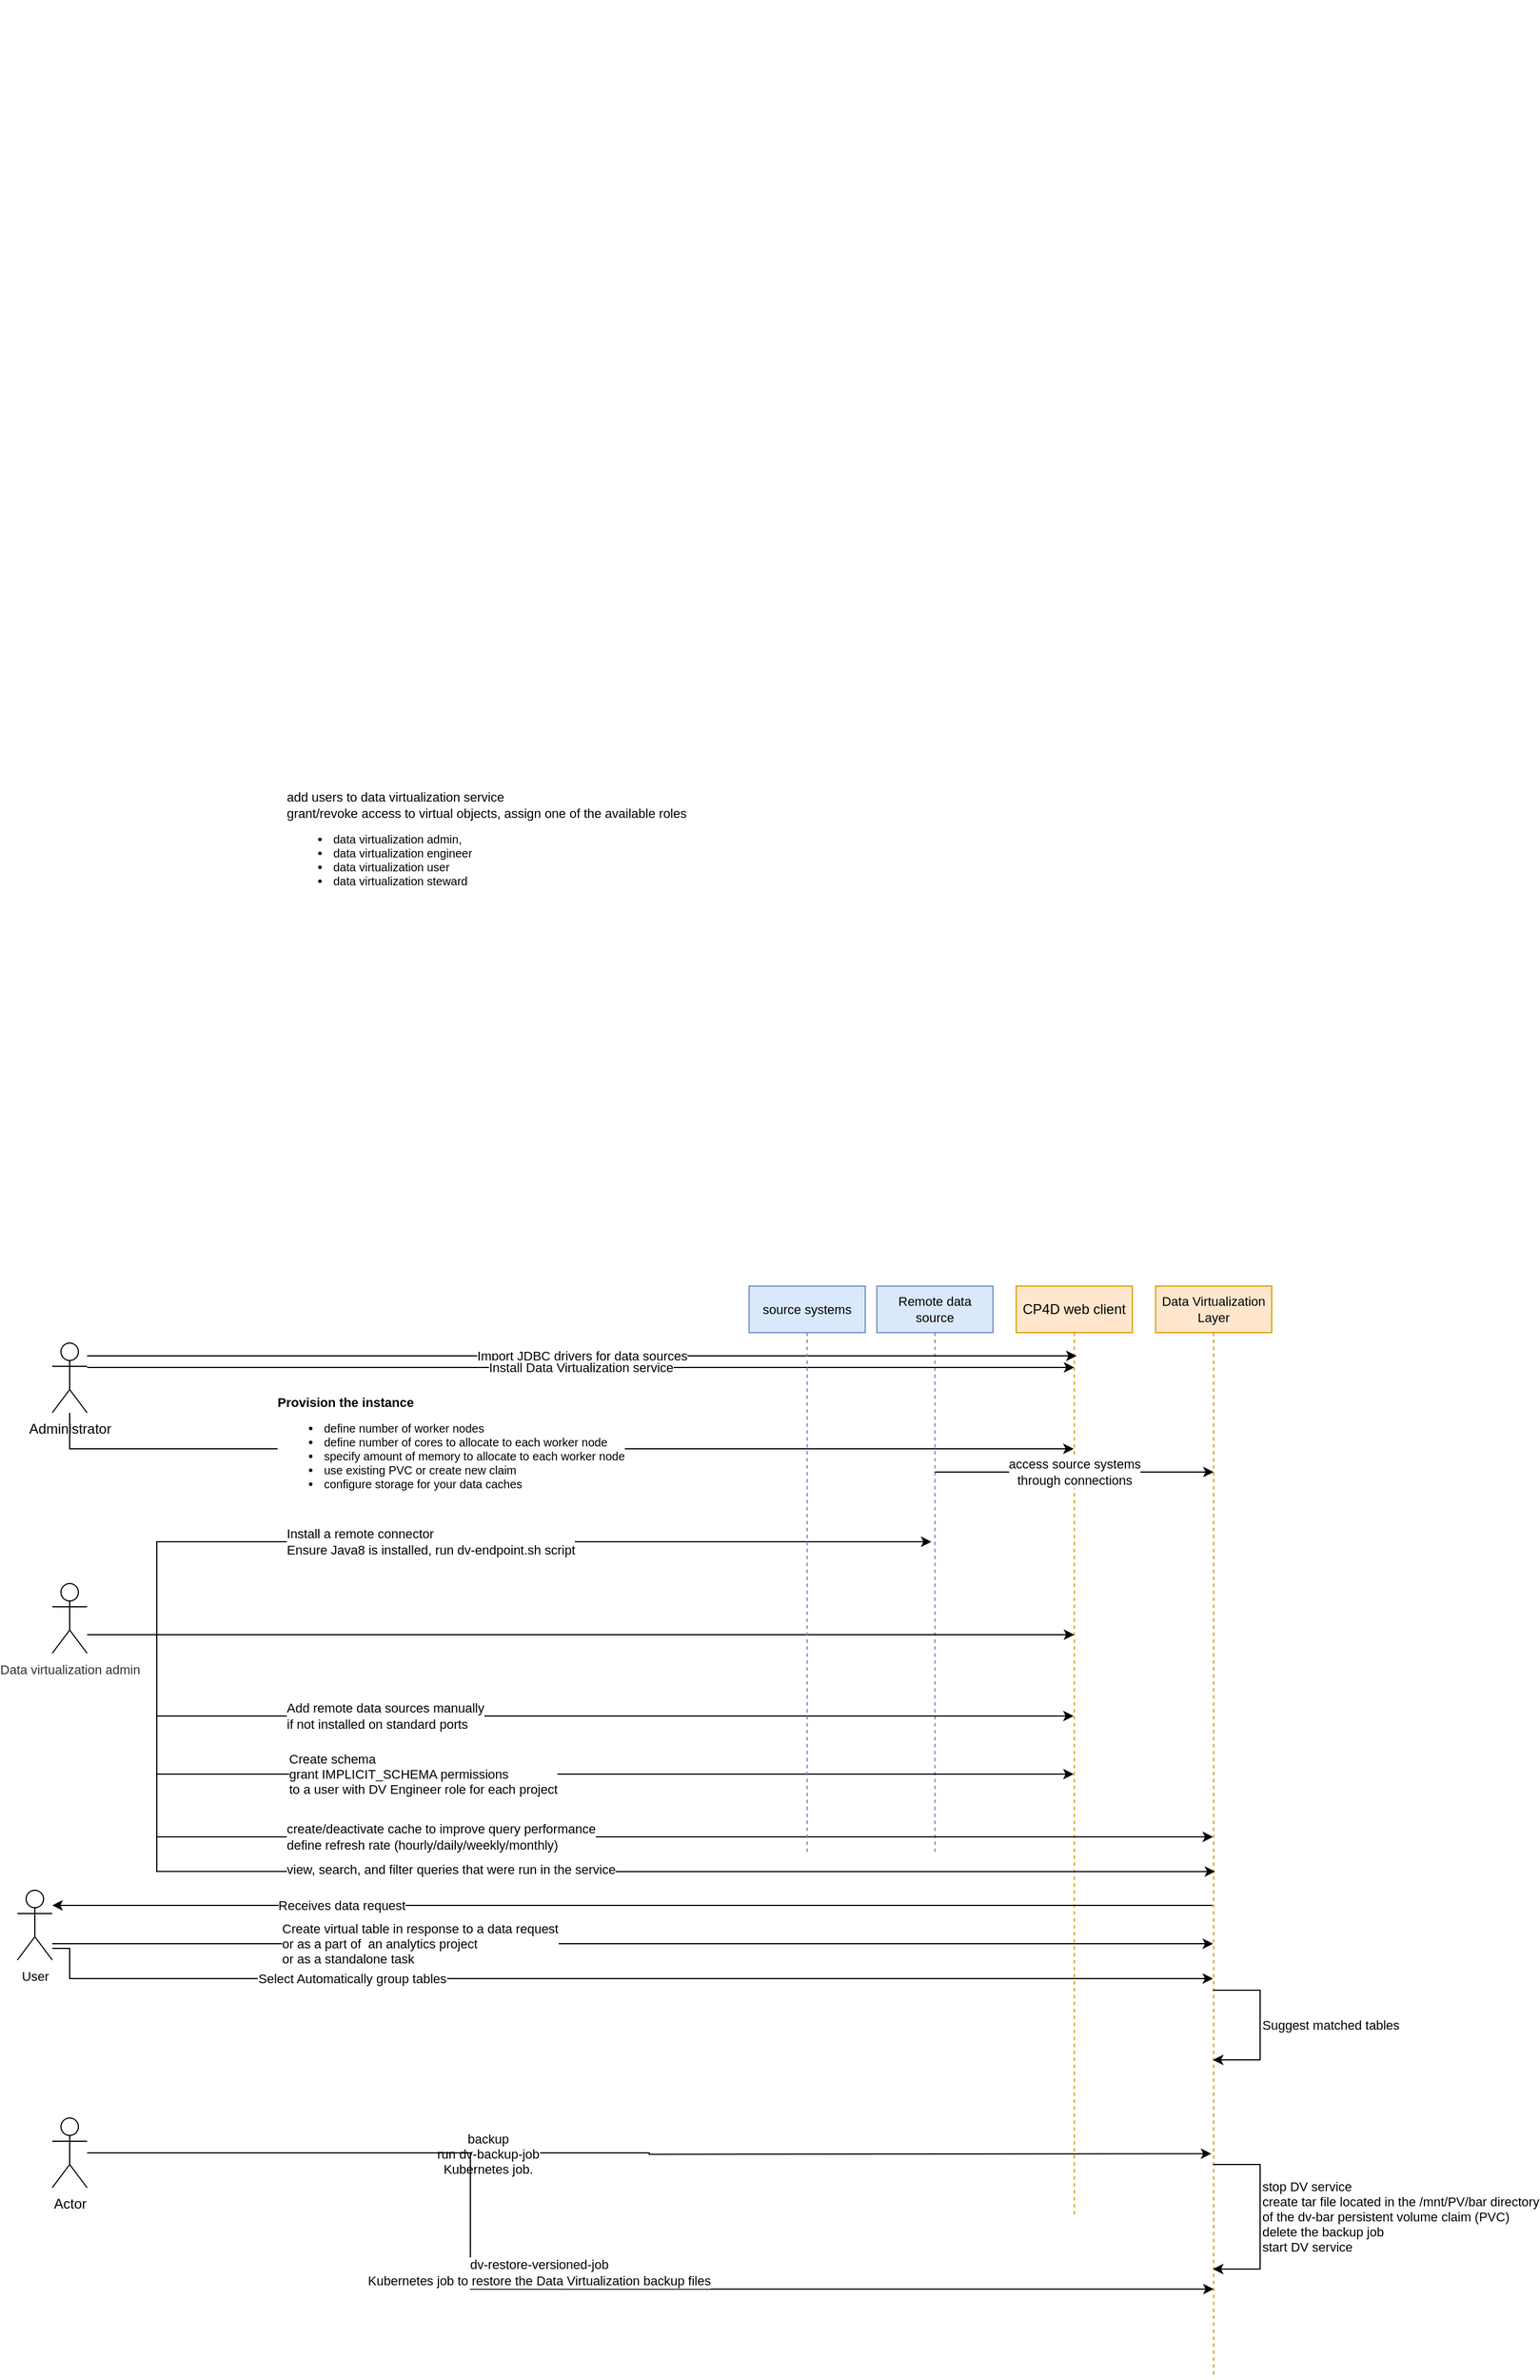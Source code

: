 <mxfile version="13.4.2" type="github">
  <diagram id="DmjefM-3_SJbnNz2ie8g" name="Page-1">
    <mxGraphModel dx="769" dy="394" grid="1" gridSize="10" guides="1" tooltips="1" connect="1" arrows="1" fold="1" page="1" pageScale="1" pageWidth="850" pageHeight="1100" math="0" shadow="0">
      <root>
        <mxCell id="0" />
        <mxCell id="1" parent="0" />
        <mxCell id="h26CRx6ADfj_f1zQn1qs-1" value="CP4D web client" style="shape=umlLifeline;perimeter=lifelinePerimeter;whiteSpace=wrap;html=1;container=1;collapsible=0;recursiveResize=0;outlineConnect=0;fillColor=#ffe6cc;strokeColor=#d79b00;" vertex="1" parent="1">
          <mxGeometry x="1450" y="30" width="100" height="800" as="geometry" />
        </mxCell>
        <mxCell id="h26CRx6ADfj_f1zQn1qs-18" value="Receives data request" style="edgeStyle=orthogonalEdgeStyle;rounded=0;orthogonalLoop=1;jettySize=auto;html=1;" edge="1" parent="1" target="h26CRx6ADfj_f1zQn1qs-7">
          <mxGeometry x="0.503" relative="1" as="geometry">
            <mxPoint x="1619" y="563" as="sourcePoint" />
            <mxPoint x="650" y="530" as="targetPoint" />
            <Array as="points">
              <mxPoint x="630" y="563" />
              <mxPoint x="630" y="563" />
            </Array>
            <mxPoint as="offset" />
          </mxGeometry>
        </mxCell>
        <mxCell id="h26CRx6ADfj_f1zQn1qs-2" value="Data Virtualization Layer" style="shape=umlLifeline;perimeter=lifelinePerimeter;whiteSpace=wrap;html=1;container=1;collapsible=0;recursiveResize=0;outlineConnect=0;fillColor=#ffe6cc;strokeColor=#d79b00;fontSize=11;" vertex="1" parent="1">
          <mxGeometry x="1570" y="30" width="100" height="940" as="geometry" />
        </mxCell>
        <mxCell id="h26CRx6ADfj_f1zQn1qs-3" value="Remote data source" style="shape=umlLifeline;perimeter=lifelinePerimeter;whiteSpace=wrap;html=1;container=1;collapsible=0;recursiveResize=0;outlineConnect=0;fillColor=#dae8fc;strokeColor=#6c8ebf;fontSize=11;" vertex="1" parent="1">
          <mxGeometry x="1330" y="30" width="100" height="490" as="geometry" />
        </mxCell>
        <mxCell id="h26CRx6ADfj_f1zQn1qs-4" value="access source systems &lt;br&gt;through connections" style="edgeStyle=orthogonalEdgeStyle;rounded=0;orthogonalLoop=1;jettySize=auto;html=1;strokeWidth=1;fontSize=11;" edge="1" parent="1" source="h26CRx6ADfj_f1zQn1qs-3">
          <mxGeometry x="0.002" relative="1" as="geometry">
            <Array as="points">
              <mxPoint x="1620" y="190" />
            </Array>
            <mxPoint x="1380" y="170" as="sourcePoint" />
            <mxPoint x="1620" y="190" as="targetPoint" />
            <mxPoint as="offset" />
          </mxGeometry>
        </mxCell>
        <mxCell id="h26CRx6ADfj_f1zQn1qs-6" value="Import JDBC drivers for data sources" style="edgeStyle=orthogonalEdgeStyle;rounded=0;orthogonalLoop=1;jettySize=auto;html=1;" edge="1" parent="1" source="h26CRx6ADfj_f1zQn1qs-5">
          <mxGeometry relative="1" as="geometry">
            <mxPoint x="1502" y="90" as="targetPoint" />
            <Array as="points">
              <mxPoint x="1502" y="90" />
            </Array>
          </mxGeometry>
        </mxCell>
        <mxCell id="h26CRx6ADfj_f1zQn1qs-9" value="Install Data Virtualization service" style="edgeStyle=orthogonalEdgeStyle;rounded=0;orthogonalLoop=1;jettySize=auto;html=1;" edge="1" parent="1" source="h26CRx6ADfj_f1zQn1qs-5">
          <mxGeometry relative="1" as="geometry">
            <mxPoint x="1500" y="100" as="targetPoint" />
            <Array as="points">
              <mxPoint x="1500" y="100" />
            </Array>
          </mxGeometry>
        </mxCell>
        <mxCell id="h26CRx6ADfj_f1zQn1qs-12" value="Install a remote connector&lt;br&gt;Ensure Java8 is installed,&amp;nbsp;&lt;span class=&quot;ph filepath&quot;&gt;run dv-endpoint.sh&amp;nbsp;&lt;/span&gt;script" style="edgeStyle=orthogonalEdgeStyle;rounded=0;orthogonalLoop=1;jettySize=auto;html=1;align=left;" edge="1" parent="1">
          <mxGeometry x="-0.122" relative="1" as="geometry">
            <mxPoint x="956" y="330" as="sourcePoint" />
            <mxPoint x="1377" y="250" as="targetPoint" />
            <Array as="points">
              <mxPoint x="710" y="330" />
              <mxPoint x="710" y="250" />
              <mxPoint x="1377" y="250" />
            </Array>
            <mxPoint as="offset" />
          </mxGeometry>
        </mxCell>
        <mxCell id="h26CRx6ADfj_f1zQn1qs-28" value="&lt;b&gt;Provision the instance&lt;/b&gt;&lt;br&gt;&lt;ul style=&quot;font-size: 10px&quot;&gt;&lt;li&gt;define number of worker nodes&lt;/li&gt;&lt;li&gt;define number of cores to allocate to each worker node&lt;/li&gt;&lt;li&gt;specify amount of memory to allocate to each worker node&lt;/li&gt;&lt;li&gt;use existing PVC or create new claim&lt;/li&gt;&lt;li&gt;configure storage for your data&amp;nbsp;caches&lt;/li&gt;&lt;/ul&gt;" style="edgeStyle=orthogonalEdgeStyle;rounded=0;orthogonalLoop=1;jettySize=auto;html=1;align=left;" edge="1" parent="1" source="h26CRx6ADfj_f1zQn1qs-5" target="h26CRx6ADfj_f1zQn1qs-1">
          <mxGeometry x="-0.536" relative="1" as="geometry">
            <Array as="points">
              <mxPoint x="635" y="170" />
            </Array>
            <mxPoint as="offset" />
          </mxGeometry>
        </mxCell>
        <mxCell id="h26CRx6ADfj_f1zQn1qs-5" value="Administrator" style="shape=umlActor;verticalLabelPosition=bottom;verticalAlign=top;html=1;outlineConnect=0;" vertex="1" parent="1">
          <mxGeometry x="620" y="79" width="30" height="60" as="geometry" />
        </mxCell>
        <mxCell id="h26CRx6ADfj_f1zQn1qs-8" value="Create virtual table in response to a data request&lt;br&gt;or as a part of&amp;nbsp; an analytics project&lt;br&gt;or as a standalone task" style="edgeStyle=orthogonalEdgeStyle;rounded=0;orthogonalLoop=1;jettySize=auto;html=1;align=left;" edge="1" parent="1" source="h26CRx6ADfj_f1zQn1qs-7">
          <mxGeometry x="0.692" y="650" relative="1" as="geometry">
            <mxPoint x="1619.5" y="596.0" as="targetPoint" />
            <Array as="points">
              <mxPoint x="1470" y="596" />
              <mxPoint x="1470" y="596" />
            </Array>
            <mxPoint x="-650" y="650" as="offset" />
          </mxGeometry>
        </mxCell>
        <mxCell id="h26CRx6ADfj_f1zQn1qs-17" value="Select Automatically group tables" style="edgeStyle=orthogonalEdgeStyle;rounded=0;orthogonalLoop=1;jettySize=auto;html=1;" edge="1" parent="1" source="h26CRx6ADfj_f1zQn1qs-7">
          <mxGeometry x="-0.447" relative="1" as="geometry">
            <mxPoint x="1619.5" y="626.0" as="targetPoint" />
            <Array as="points">
              <mxPoint x="635" y="600" />
              <mxPoint x="635" y="626" />
            </Array>
            <mxPoint as="offset" />
          </mxGeometry>
        </mxCell>
        <mxCell id="h26CRx6ADfj_f1zQn1qs-7" value="&lt;font style=&quot;font-size: 11px&quot;&gt;User&lt;/font&gt;" style="shape=umlActor;verticalLabelPosition=bottom;verticalAlign=top;html=1;outlineConnect=0;" vertex="1" parent="1">
          <mxGeometry x="590" y="550" width="30" height="60" as="geometry" />
        </mxCell>
        <mxCell id="h26CRx6ADfj_f1zQn1qs-14" value="add users to data virtualization service&lt;br&gt;grant/revoke access to virtual objects, assign one of the available roles&lt;br&gt;&lt;ul style=&quot;font-size: 10px&quot;&gt;&lt;li&gt;data virtualization admin,&amp;nbsp;&lt;/li&gt;&lt;li&gt;data virtualization engineer&lt;/li&gt;&lt;li&gt;data virtualization user&lt;/li&gt;&lt;li&gt;data virtualization steward&lt;/li&gt;&lt;/ul&gt;" style="edgeStyle=orthogonalEdgeStyle;rounded=0;orthogonalLoop=1;jettySize=auto;html=1;align=left;" edge="1" parent="1" source="h26CRx6ADfj_f1zQn1qs-10">
          <mxGeometry x="1" y="680" relative="1" as="geometry">
            <mxPoint x="1500" y="330" as="targetPoint" />
            <Array as="points">
              <mxPoint x="1500" y="330" />
            </Array>
            <mxPoint x="-680" y="-680" as="offset" />
          </mxGeometry>
        </mxCell>
        <mxCell id="h26CRx6ADfj_f1zQn1qs-15" value="Add remote data sources manually &lt;br&gt;if not installed on standard ports" style="edgeStyle=orthogonalEdgeStyle;rounded=0;orthogonalLoop=1;jettySize=auto;html=1;align=left;" edge="1" parent="1" source="h26CRx6ADfj_f1zQn1qs-10" target="h26CRx6ADfj_f1zQn1qs-1">
          <mxGeometry x="-0.478" relative="1" as="geometry">
            <mxPoint x="1502" y="360" as="targetPoint" />
            <Array as="points">
              <mxPoint x="710" y="330" />
              <mxPoint x="710" y="400" />
            </Array>
            <mxPoint as="offset" />
          </mxGeometry>
        </mxCell>
        <mxCell id="h26CRx6ADfj_f1zQn1qs-20" style="edgeStyle=orthogonalEdgeStyle;rounded=0;orthogonalLoop=1;jettySize=auto;html=1;" edge="1" parent="1" source="h26CRx6ADfj_f1zQn1qs-10" target="h26CRx6ADfj_f1zQn1qs-1">
          <mxGeometry relative="1" as="geometry">
            <Array as="points">
              <mxPoint x="710" y="330" />
              <mxPoint x="710" y="450" />
            </Array>
          </mxGeometry>
        </mxCell>
        <mxCell id="h26CRx6ADfj_f1zQn1qs-21" value="Create schema&lt;br&gt;grant&amp;nbsp;IMPLICIT_SCHEMA permissions &lt;br&gt;to a user with&amp;nbsp;&lt;span class=&quot;keyword&quot;&gt;DV&lt;/span&gt; Engineer role for each project" style="edgeLabel;html=1;align=left;verticalAlign=middle;resizable=0;points=[];" vertex="1" connectable="0" parent="h26CRx6ADfj_f1zQn1qs-20">
          <mxGeometry x="-0.209" relative="1" as="geometry">
            <mxPoint x="-91.08" as="offset" />
          </mxGeometry>
        </mxCell>
        <mxCell id="h26CRx6ADfj_f1zQn1qs-31" value="create/deactivate cache to improve query performance&lt;br&gt;define refresh rate (hourly/daily/weekly/monthly)" style="edgeStyle=orthogonalEdgeStyle;rounded=0;orthogonalLoop=1;jettySize=auto;html=1;align=left;" edge="1" parent="1" source="h26CRx6ADfj_f1zQn1qs-10" target="h26CRx6ADfj_f1zQn1qs-2">
          <mxGeometry x="-0.398" relative="1" as="geometry">
            <mxPoint x="710" y="530" as="targetPoint" />
            <Array as="points">
              <mxPoint x="710" y="330" />
              <mxPoint x="710" y="504" />
            </Array>
            <mxPoint as="offset" />
          </mxGeometry>
        </mxCell>
        <mxCell id="h26CRx6ADfj_f1zQn1qs-32" style="edgeStyle=orthogonalEdgeStyle;rounded=0;orthogonalLoop=1;jettySize=auto;html=1;entryX=0.513;entryY=0.536;entryDx=0;entryDy=0;entryPerimeter=0;" edge="1" parent="1" source="h26CRx6ADfj_f1zQn1qs-10" target="h26CRx6ADfj_f1zQn1qs-2">
          <mxGeometry relative="1" as="geometry">
            <mxPoint x="710" y="540" as="targetPoint" />
            <Array as="points">
              <mxPoint x="710" y="330" />
              <mxPoint x="710" y="534" />
            </Array>
          </mxGeometry>
        </mxCell>
        <mxCell id="h26CRx6ADfj_f1zQn1qs-33" value="view, search, and filter queries that were run in the service" style="edgeLabel;html=1;align=left;verticalAlign=middle;resizable=0;points=[];" vertex="1" connectable="0" parent="h26CRx6ADfj_f1zQn1qs-32">
          <mxGeometry x="-0.34" y="2" relative="1" as="geometry">
            <mxPoint x="-14.32" as="offset" />
          </mxGeometry>
        </mxCell>
        <mxCell id="h26CRx6ADfj_f1zQn1qs-10" value="&lt;font color=&quot;#323232&quot;&gt;&lt;span style=&quot;font-size: 11px ; background-color: rgb(255 , 255 , 255)&quot;&gt;Data virtualization admin&lt;/span&gt;&lt;/font&gt;" style="shape=umlActor;verticalLabelPosition=bottom;verticalAlign=top;html=1;outlineConnect=0;" vertex="1" parent="1">
          <mxGeometry x="620" y="286" width="30" height="60" as="geometry" />
        </mxCell>
        <mxCell id="h26CRx6ADfj_f1zQn1qs-13" value="source systems" style="shape=umlLifeline;perimeter=lifelinePerimeter;whiteSpace=wrap;html=1;container=1;collapsible=0;recursiveResize=0;outlineConnect=0;fillColor=#dae8fc;strokeColor=#6c8ebf;fontSize=11;" vertex="1" parent="1">
          <mxGeometry x="1220" y="30" width="100" height="490" as="geometry" />
        </mxCell>
        <mxCell id="h26CRx6ADfj_f1zQn1qs-16" value="Suggest matched tables" style="edgeStyle=orthogonalEdgeStyle;rounded=0;orthogonalLoop=1;jettySize=auto;html=1;align=left;" edge="1" parent="1">
          <mxGeometry relative="1" as="geometry">
            <mxPoint x="1619.389" y="636.0" as="sourcePoint" />
            <mxPoint x="1619.389" y="696.0" as="targetPoint" />
            <Array as="points">
              <mxPoint x="1660" y="636" />
              <mxPoint x="1660" y="696" />
            </Array>
          </mxGeometry>
        </mxCell>
        <mxCell id="h26CRx6ADfj_f1zQn1qs-23" style="edgeStyle=orthogonalEdgeStyle;rounded=0;orthogonalLoop=1;jettySize=auto;html=1;entryX=0.48;entryY=0.671;entryDx=0;entryDy=0;entryPerimeter=0;" edge="1" parent="1" source="h26CRx6ADfj_f1zQn1qs-22">
          <mxGeometry relative="1" as="geometry">
            <mxPoint x="1618.0" y="776.74" as="targetPoint" />
          </mxGeometry>
        </mxCell>
        <mxCell id="h26CRx6ADfj_f1zQn1qs-24" value="backup&lt;br&gt;run&amp;nbsp;&lt;span class=&quot;ph filepath&quot;&gt;dv-backup-job&lt;/span&gt;&lt;br/&gt;&lt;span class=&quot;keyword&quot;&gt;Kubernetes&lt;/span&gt; job." style="edgeLabel;html=1;align=center;verticalAlign=middle;resizable=0;points=[];" vertex="1" connectable="0" parent="h26CRx6ADfj_f1zQn1qs-23">
          <mxGeometry x="-0.289" y="-1" relative="1" as="geometry">
            <mxPoint as="offset" />
          </mxGeometry>
        </mxCell>
        <mxCell id="h26CRx6ADfj_f1zQn1qs-26" style="edgeStyle=orthogonalEdgeStyle;rounded=0;orthogonalLoop=1;jettySize=auto;html=1;entryX=0.5;entryY=0.795;entryDx=0;entryDy=0;entryPerimeter=0;" edge="1" parent="1" source="h26CRx6ADfj_f1zQn1qs-22">
          <mxGeometry relative="1" as="geometry">
            <mxPoint x="1620" y="893.3" as="targetPoint" />
            <Array as="points">
              <mxPoint x="980" y="776" />
              <mxPoint x="980" y="893" />
            </Array>
          </mxGeometry>
        </mxCell>
        <mxCell id="h26CRx6ADfj_f1zQn1qs-27" value="&lt;span class=&quot;ph filepath&quot;&gt;dv-restore-versioned-job&lt;/span&gt;&lt;br/&gt;&lt;span class=&quot;keyword&quot;&gt;Kubernetes&lt;/span&gt; job to restore the &lt;span class=&quot;keyword&quot;&gt;Data Virtualization&lt;/span&gt; backup files" style="edgeLabel;html=1;align=center;verticalAlign=middle;resizable=0;points=[];" vertex="1" connectable="0" parent="h26CRx6ADfj_f1zQn1qs-26">
          <mxGeometry x="-0.204" y="1" relative="1" as="geometry">
            <mxPoint x="58" as="offset" />
          </mxGeometry>
        </mxCell>
        <mxCell id="h26CRx6ADfj_f1zQn1qs-22" value="Actor" style="shape=umlActor;verticalLabelPosition=bottom;verticalAlign=top;html=1;outlineConnect=0;" vertex="1" parent="1">
          <mxGeometry x="620" y="746" width="30" height="60" as="geometry" />
        </mxCell>
        <mxCell id="h26CRx6ADfj_f1zQn1qs-25" value="stop DV service&lt;br&gt;create tar file located in the &lt;span class=&quot;ph filepath&quot;&gt;/mnt/PV/bar&lt;/span&gt; directory&lt;br/&gt;of the &lt;span class=&quot;ph filepath&quot;&gt;dv-bar&lt;/span&gt; persistent volume claim (PVC)&lt;br&gt;delete the backup job&lt;br&gt;start DV service" style="edgeStyle=orthogonalEdgeStyle;rounded=0;orthogonalLoop=1;jettySize=auto;html=1;align=left;" edge="1" parent="1">
          <mxGeometry relative="1" as="geometry">
            <mxPoint x="1619.389" y="786.0" as="sourcePoint" />
            <mxPoint x="1619.389" y="876.0" as="targetPoint" />
            <Array as="points">
              <mxPoint x="1660" y="786" />
              <mxPoint x="1660" y="876" />
            </Array>
          </mxGeometry>
        </mxCell>
      </root>
    </mxGraphModel>
  </diagram>
</mxfile>
